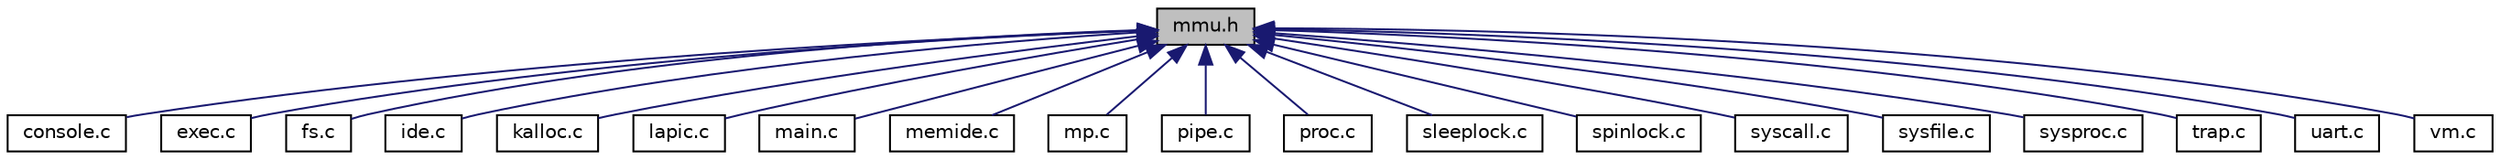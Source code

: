 digraph "mmu.h"
{
 // LATEX_PDF_SIZE
  edge [fontname="Helvetica",fontsize="10",labelfontname="Helvetica",labelfontsize="10"];
  node [fontname="Helvetica",fontsize="10",shape=record];
  Node1 [label="mmu.h",height=0.2,width=0.4,color="black", fillcolor="grey75", style="filled", fontcolor="black",tooltip=" "];
  Node1 -> Node2 [dir="back",color="midnightblue",fontsize="10",style="solid"];
  Node2 [label="console.c",height=0.2,width=0.4,color="black", fillcolor="white", style="filled",URL="$d0/d56/console_8c.html",tooltip=" "];
  Node1 -> Node3 [dir="back",color="midnightblue",fontsize="10",style="solid"];
  Node3 [label="exec.c",height=0.2,width=0.4,color="black", fillcolor="white", style="filled",URL="$df/dc9/exec_8c.html",tooltip=" "];
  Node1 -> Node4 [dir="back",color="midnightblue",fontsize="10",style="solid"];
  Node4 [label="fs.c",height=0.2,width=0.4,color="black", fillcolor="white", style="filled",URL="$d2/d5a/fs_8c.html",tooltip=" "];
  Node1 -> Node5 [dir="back",color="midnightblue",fontsize="10",style="solid"];
  Node5 [label="ide.c",height=0.2,width=0.4,color="black", fillcolor="white", style="filled",URL="$d9/d2f/ide_8c.html",tooltip=" "];
  Node1 -> Node6 [dir="back",color="midnightblue",fontsize="10",style="solid"];
  Node6 [label="kalloc.c",height=0.2,width=0.4,color="black", fillcolor="white", style="filled",URL="$d4/def/kalloc_8c.html",tooltip=" "];
  Node1 -> Node7 [dir="back",color="midnightblue",fontsize="10",style="solid"];
  Node7 [label="lapic.c",height=0.2,width=0.4,color="black", fillcolor="white", style="filled",URL="$dc/df6/lapic_8c.html",tooltip=" "];
  Node1 -> Node8 [dir="back",color="midnightblue",fontsize="10",style="solid"];
  Node8 [label="main.c",height=0.2,width=0.4,color="black", fillcolor="white", style="filled",URL="$d0/d29/main_8c.html",tooltip=" "];
  Node1 -> Node9 [dir="back",color="midnightblue",fontsize="10",style="solid"];
  Node9 [label="memide.c",height=0.2,width=0.4,color="black", fillcolor="white", style="filled",URL="$da/d9b/memide_8c.html",tooltip=" "];
  Node1 -> Node10 [dir="back",color="midnightblue",fontsize="10",style="solid"];
  Node10 [label="mp.c",height=0.2,width=0.4,color="black", fillcolor="white", style="filled",URL="$dd/d06/mp_8c.html",tooltip=" "];
  Node1 -> Node11 [dir="back",color="midnightblue",fontsize="10",style="solid"];
  Node11 [label="pipe.c",height=0.2,width=0.4,color="black", fillcolor="white", style="filled",URL="$d1/d47/pipe_8c.html",tooltip=" "];
  Node1 -> Node12 [dir="back",color="midnightblue",fontsize="10",style="solid"];
  Node12 [label="proc.c",height=0.2,width=0.4,color="black", fillcolor="white", style="filled",URL="$d3/dda/proc_8c.html",tooltip=" "];
  Node1 -> Node13 [dir="back",color="midnightblue",fontsize="10",style="solid"];
  Node13 [label="sleeplock.c",height=0.2,width=0.4,color="black", fillcolor="white", style="filled",URL="$d8/dd1/sleeplock_8c.html",tooltip=" "];
  Node1 -> Node14 [dir="back",color="midnightblue",fontsize="10",style="solid"];
  Node14 [label="spinlock.c",height=0.2,width=0.4,color="black", fillcolor="white", style="filled",URL="$d3/d2d/spinlock_8c.html",tooltip=" "];
  Node1 -> Node15 [dir="back",color="midnightblue",fontsize="10",style="solid"];
  Node15 [label="syscall.c",height=0.2,width=0.4,color="black", fillcolor="white", style="filled",URL="$db/dd8/syscall_8c.html",tooltip=" "];
  Node1 -> Node16 [dir="back",color="midnightblue",fontsize="10",style="solid"];
  Node16 [label="sysfile.c",height=0.2,width=0.4,color="black", fillcolor="white", style="filled",URL="$d1/d14/sysfile_8c.html",tooltip=" "];
  Node1 -> Node17 [dir="back",color="midnightblue",fontsize="10",style="solid"];
  Node17 [label="sysproc.c",height=0.2,width=0.4,color="black", fillcolor="white", style="filled",URL="$dd/d35/sysproc_8c.html",tooltip=" "];
  Node1 -> Node18 [dir="back",color="midnightblue",fontsize="10",style="solid"];
  Node18 [label="trap.c",height=0.2,width=0.4,color="black", fillcolor="white", style="filled",URL="$dc/d6f/trap_8c.html",tooltip=" "];
  Node1 -> Node19 [dir="back",color="midnightblue",fontsize="10",style="solid"];
  Node19 [label="uart.c",height=0.2,width=0.4,color="black", fillcolor="white", style="filled",URL="$d1/d87/uart_8c.html",tooltip=" "];
  Node1 -> Node20 [dir="back",color="midnightblue",fontsize="10",style="solid"];
  Node20 [label="vm.c",height=0.2,width=0.4,color="black", fillcolor="white", style="filled",URL="$de/de9/vm_8c.html",tooltip=" "];
}

